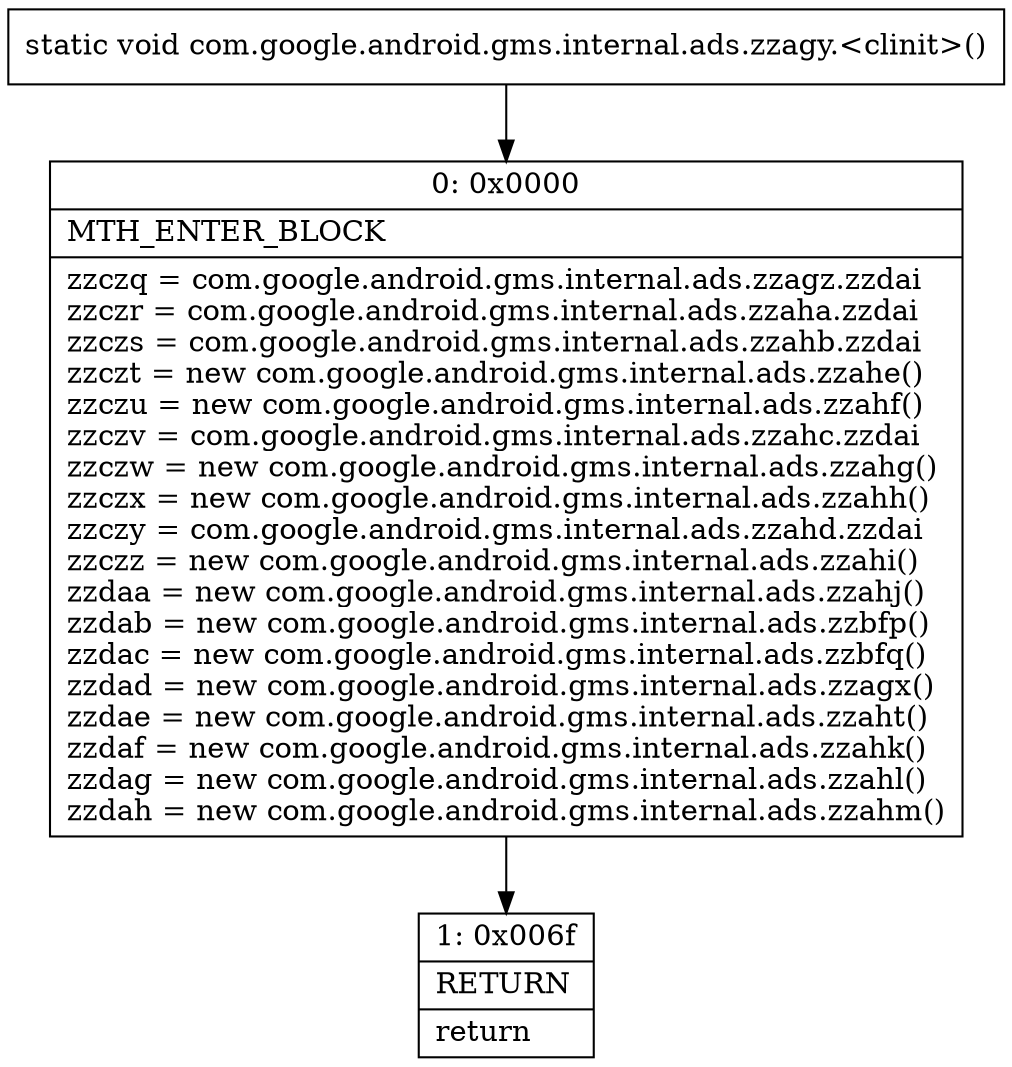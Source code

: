 digraph "CFG forcom.google.android.gms.internal.ads.zzagy.\<clinit\>()V" {
Node_0 [shape=record,label="{0\:\ 0x0000|MTH_ENTER_BLOCK\l|zzczq = com.google.android.gms.internal.ads.zzagz.zzdai\lzzczr = com.google.android.gms.internal.ads.zzaha.zzdai\lzzczs = com.google.android.gms.internal.ads.zzahb.zzdai\lzzczt = new com.google.android.gms.internal.ads.zzahe()\lzzczu = new com.google.android.gms.internal.ads.zzahf()\lzzczv = com.google.android.gms.internal.ads.zzahc.zzdai\lzzczw = new com.google.android.gms.internal.ads.zzahg()\lzzczx = new com.google.android.gms.internal.ads.zzahh()\lzzczy = com.google.android.gms.internal.ads.zzahd.zzdai\lzzczz = new com.google.android.gms.internal.ads.zzahi()\lzzdaa = new com.google.android.gms.internal.ads.zzahj()\lzzdab = new com.google.android.gms.internal.ads.zzbfp()\lzzdac = new com.google.android.gms.internal.ads.zzbfq()\lzzdad = new com.google.android.gms.internal.ads.zzagx()\lzzdae = new com.google.android.gms.internal.ads.zzaht()\lzzdaf = new com.google.android.gms.internal.ads.zzahk()\lzzdag = new com.google.android.gms.internal.ads.zzahl()\lzzdah = new com.google.android.gms.internal.ads.zzahm()\l}"];
Node_1 [shape=record,label="{1\:\ 0x006f|RETURN\l|return\l}"];
MethodNode[shape=record,label="{static void com.google.android.gms.internal.ads.zzagy.\<clinit\>() }"];
MethodNode -> Node_0;
Node_0 -> Node_1;
}

